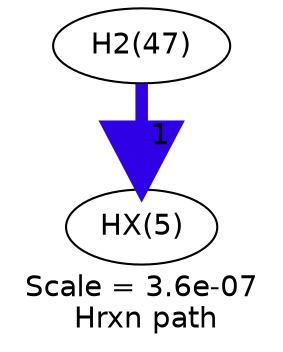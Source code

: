 digraph reaction_paths {
center=1;
s11 -> s32[fontname="Helvetica", style="setlinewidth(6)", arrowsize=3, color="0.7, 1.5, 0.9"
, label=" 1"];
s11 [ fontname="Helvetica", label="H2(47)"];
s32 [ fontname="Helvetica", label="HX(5)"];
 label = "Scale = 3.6e-07\l Hrxn path";
 fontname = "Helvetica";
}
